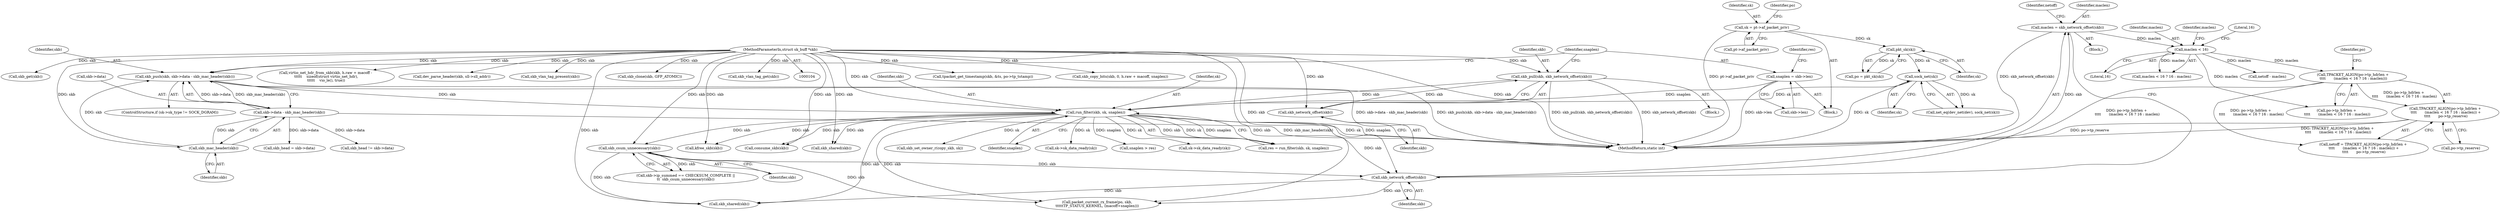 digraph "0_linux_edbd58be15a957f6a760c4a514cd475217eb97fd@pointer" {
"1000298" [label="(Call,TPACKET_ALIGN(po->tp_hdrlen +\n \t\t\t\t       (maclen < 16 ? 16 : maclen)) +\n \t\t\t\t       po->tp_reserve)"];
"1000299" [label="(Call,TPACKET_ALIGN(po->tp_hdrlen +\n \t\t\t\t       (maclen < 16 ? 16 : maclen)))"];
"1000305" [label="(Call,maclen < 16)"];
"1000292" [label="(Call,maclen = skb_network_offset(skb))"];
"1000294" [label="(Call,skb_network_offset(skb))"];
"1000256" [label="(Call,skb_csum_unnecessary(skb))"];
"1000225" [label="(Call,run_filter(skb, sk, snaplen))"];
"1000198" [label="(Call,skb_push(skb, skb->data - skb_mac_header(skb)))"];
"1000204" [label="(Call,skb_mac_header(skb))"];
"1000105" [label="(MethodParameterIn,struct sk_buff *skb)"];
"1000200" [label="(Call,skb->data - skb_mac_header(skb))"];
"1000214" [label="(Call,skb_pull(skb, skb_network_offset(skb)))"];
"1000216" [label="(Call,skb_network_offset(skb))"];
"1000184" [label="(Call,sock_net(sk))"];
"1000177" [label="(Call,pkt_sk(sk))"];
"1000170" [label="(Call,sk = pt->af_packet_priv)"];
"1000218" [label="(Call,snaplen = skb->len)"];
"1000572" [label="(Call,tpacket_get_timestamp(skb, &ts, po->tp_tstamp))"];
"1000292" [label="(Call,maclen = skb_network_offset(skb))"];
"1000307" [label="(Literal,16)"];
"1000250" [label="(Call,skb->ip_summed == CHECKSUM_COMPLETE ||\n\t\t  skb_csum_unnecessary(skb))"];
"1000198" [label="(Call,skb_push(skb, skb->data - skb_mac_header(skb)))"];
"1000559" [label="(Call,skb_copy_bits(skb, 0, h.raw + macoff, snaplen))"];
"1000175" [label="(Call,po = pkt_sk(sk))"];
"1000224" [label="(Identifier,res)"];
"1000374" [label="(Call,skb_head = skb->data)"];
"1001017" [label="(Call,sk->sk_data_ready(sk))"];
"1000220" [label="(Call,skb->len)"];
"1000969" [label="(Call,skb_head != skb->data)"];
"1000311" [label="(Identifier,po)"];
"1000257" [label="(Identifier,skb)"];
"1000177" [label="(Call,pkt_sk(sk))"];
"1000294" [label="(Call,skb_network_offset(skb))"];
"1000297" [label="(Identifier,netoff)"];
"1000256" [label="(Call,skb_csum_unnecessary(skb))"];
"1000360" [label="(Call,skb_shared(skb))"];
"1000223" [label="(Call,res = run_filter(skb, sk, snaplen))"];
"1000372" [label="(Call,skb_get(skb))"];
"1000215" [label="(Identifier,skb)"];
"1000381" [label="(Call,skb_set_owner_r(copy_skb, sk))"];
"1000205" [label="(Identifier,skb)"];
"1000225" [label="(Call,run_filter(skb, sk, snaplen))"];
"1000295" [label="(Identifier,skb)"];
"1000204" [label="(Call,skb_mac_header(skb))"];
"1000213" [label="(Block,)"];
"1000323" [label="(Call,netoff - maclen)"];
"1000109" [label="(Block,)"];
"1000171" [label="(Identifier,sk)"];
"1000305" [label="(Call,maclen < 16)"];
"1001022" [label="(MethodReturn,static int)"];
"1000184" [label="(Call,sock_net(sk))"];
"1000219" [label="(Identifier,snaplen)"];
"1000468" [label="(Call,packet_current_rx_frame(po, skb,\n\t\t\t\t\tTP_STATUS_KERNEL, (macoff+snaplen)))"];
"1000538" [label="(Call,virtio_net_hdr_from_skb(skb, h.raw + macoff -\n \t\t\t\t\t    sizeof(struct virtio_net_hdr),\n \t\t\t\t\t    vio_le(), true))"];
"1000290" [label="(Block,)"];
"1000309" [label="(Identifier,maclen)"];
"1000214" [label="(Call,skb_pull(skb, skb_network_offset(skb)))"];
"1000308" [label="(Literal,16)"];
"1000216" [label="(Call,skb_network_offset(skb))"];
"1000298" [label="(Call,TPACKET_ALIGN(po->tp_hdrlen +\n \t\t\t\t       (maclen < 16 ? 16 : maclen)) +\n \t\t\t\t       po->tp_reserve)"];
"1000200" [label="(Call,skb->data - skb_mac_header(skb))"];
"1000299" [label="(Call,TPACKET_ALIGN(po->tp_hdrlen +\n \t\t\t\t       (maclen < 16 ? 16 : maclen)))"];
"1000300" [label="(Call,po->tp_hdrlen +\n \t\t\t\t       (maclen < 16 ? 16 : maclen))"];
"1000853" [label="(Call,dev_parse_header(skb, sll->sll_addr))"];
"1000217" [label="(Identifier,skb)"];
"1000178" [label="(Identifier,sk)"];
"1000699" [label="(Call,skb_vlan_tag_present(skb))"];
"1000293" [label="(Identifier,maclen)"];
"1000991" [label="(Call,consume_skb(skb))"];
"1000304" [label="(Call,maclen < 16 ? 16 : maclen)"];
"1000228" [label="(Identifier,snaplen)"];
"1000957" [label="(Call,sk->sk_data_ready(sk))"];
"1000201" [label="(Call,skb->data)"];
"1000226" [label="(Identifier,skb)"];
"1000306" [label="(Identifier,maclen)"];
"1000365" [label="(Call,skb_clone(skb, GFP_ATOMIC))"];
"1000176" [label="(Identifier,po)"];
"1000192" [label="(ControlStructure,if (sk->sk_type != SOCK_DGRAM))"];
"1000170" [label="(Call,sk = pt->af_packet_priv)"];
"1000974" [label="(Call,skb_shared(skb))"];
"1000218" [label="(Call,snaplen = skb->len)"];
"1000994" [label="(Call,kfree_skb(skb))"];
"1000105" [label="(MethodParameterIn,struct sk_buff *skb)"];
"1000708" [label="(Call,skb_vlan_tag_get(skb))"];
"1000172" [label="(Call,pt->af_packet_priv)"];
"1000185" [label="(Identifier,sk)"];
"1000262" [label="(Call,snaplen > res)"];
"1000199" [label="(Identifier,skb)"];
"1000310" [label="(Call,po->tp_reserve)"];
"1000181" [label="(Call,net_eq(dev_net(dev), sock_net(sk)))"];
"1000227" [label="(Identifier,sk)"];
"1000296" [label="(Call,netoff = TPACKET_ALIGN(po->tp_hdrlen +\n \t\t\t\t       (maclen < 16 ? 16 : maclen)) +\n \t\t\t\t       po->tp_reserve)"];
"1000298" -> "1000296"  [label="AST: "];
"1000298" -> "1000310"  [label="CFG: "];
"1000299" -> "1000298"  [label="AST: "];
"1000310" -> "1000298"  [label="AST: "];
"1000296" -> "1000298"  [label="CFG: "];
"1000298" -> "1001022"  [label="DDG: po->tp_reserve"];
"1000298" -> "1001022"  [label="DDG: TPACKET_ALIGN(po->tp_hdrlen +\n \t\t\t\t       (maclen < 16 ? 16 : maclen))"];
"1000299" -> "1000298"  [label="DDG: po->tp_hdrlen +\n \t\t\t\t       (maclen < 16 ? 16 : maclen)"];
"1000299" -> "1000300"  [label="CFG: "];
"1000300" -> "1000299"  [label="AST: "];
"1000311" -> "1000299"  [label="CFG: "];
"1000299" -> "1001022"  [label="DDG: po->tp_hdrlen +\n \t\t\t\t       (maclen < 16 ? 16 : maclen)"];
"1000299" -> "1000296"  [label="DDG: po->tp_hdrlen +\n \t\t\t\t       (maclen < 16 ? 16 : maclen)"];
"1000305" -> "1000299"  [label="DDG: maclen"];
"1000305" -> "1000304"  [label="AST: "];
"1000305" -> "1000307"  [label="CFG: "];
"1000306" -> "1000305"  [label="AST: "];
"1000307" -> "1000305"  [label="AST: "];
"1000308" -> "1000305"  [label="CFG: "];
"1000309" -> "1000305"  [label="CFG: "];
"1000305" -> "1000300"  [label="DDG: maclen"];
"1000292" -> "1000305"  [label="DDG: maclen"];
"1000305" -> "1000304"  [label="DDG: maclen"];
"1000305" -> "1000323"  [label="DDG: maclen"];
"1000292" -> "1000290"  [label="AST: "];
"1000292" -> "1000294"  [label="CFG: "];
"1000293" -> "1000292"  [label="AST: "];
"1000294" -> "1000292"  [label="AST: "];
"1000297" -> "1000292"  [label="CFG: "];
"1000292" -> "1001022"  [label="DDG: skb_network_offset(skb)"];
"1000294" -> "1000292"  [label="DDG: skb"];
"1000294" -> "1000295"  [label="CFG: "];
"1000295" -> "1000294"  [label="AST: "];
"1000256" -> "1000294"  [label="DDG: skb"];
"1000225" -> "1000294"  [label="DDG: skb"];
"1000105" -> "1000294"  [label="DDG: skb"];
"1000294" -> "1000360"  [label="DDG: skb"];
"1000294" -> "1000468"  [label="DDG: skb"];
"1000256" -> "1000250"  [label="AST: "];
"1000256" -> "1000257"  [label="CFG: "];
"1000257" -> "1000256"  [label="AST: "];
"1000250" -> "1000256"  [label="CFG: "];
"1000256" -> "1000250"  [label="DDG: skb"];
"1000225" -> "1000256"  [label="DDG: skb"];
"1000105" -> "1000256"  [label="DDG: skb"];
"1000256" -> "1000360"  [label="DDG: skb"];
"1000256" -> "1000468"  [label="DDG: skb"];
"1000225" -> "1000223"  [label="AST: "];
"1000225" -> "1000228"  [label="CFG: "];
"1000226" -> "1000225"  [label="AST: "];
"1000227" -> "1000225"  [label="AST: "];
"1000228" -> "1000225"  [label="AST: "];
"1000223" -> "1000225"  [label="CFG: "];
"1000225" -> "1001022"  [label="DDG: sk"];
"1000225" -> "1001022"  [label="DDG: snaplen"];
"1000225" -> "1000223"  [label="DDG: skb"];
"1000225" -> "1000223"  [label="DDG: sk"];
"1000225" -> "1000223"  [label="DDG: snaplen"];
"1000198" -> "1000225"  [label="DDG: skb"];
"1000214" -> "1000225"  [label="DDG: skb"];
"1000105" -> "1000225"  [label="DDG: skb"];
"1000184" -> "1000225"  [label="DDG: sk"];
"1000218" -> "1000225"  [label="DDG: snaplen"];
"1000225" -> "1000262"  [label="DDG: snaplen"];
"1000225" -> "1000360"  [label="DDG: skb"];
"1000225" -> "1000381"  [label="DDG: sk"];
"1000225" -> "1000468"  [label="DDG: skb"];
"1000225" -> "1000957"  [label="DDG: sk"];
"1000225" -> "1000974"  [label="DDG: skb"];
"1000225" -> "1000991"  [label="DDG: skb"];
"1000225" -> "1000994"  [label="DDG: skb"];
"1000225" -> "1001017"  [label="DDG: sk"];
"1000198" -> "1000192"  [label="AST: "];
"1000198" -> "1000200"  [label="CFG: "];
"1000199" -> "1000198"  [label="AST: "];
"1000200" -> "1000198"  [label="AST: "];
"1000219" -> "1000198"  [label="CFG: "];
"1000198" -> "1001022"  [label="DDG: skb->data - skb_mac_header(skb)"];
"1000198" -> "1001022"  [label="DDG: skb_push(skb, skb->data - skb_mac_header(skb))"];
"1000204" -> "1000198"  [label="DDG: skb"];
"1000105" -> "1000198"  [label="DDG: skb"];
"1000200" -> "1000198"  [label="DDG: skb->data"];
"1000200" -> "1000198"  [label="DDG: skb_mac_header(skb)"];
"1000204" -> "1000200"  [label="AST: "];
"1000204" -> "1000205"  [label="CFG: "];
"1000205" -> "1000204"  [label="AST: "];
"1000200" -> "1000204"  [label="CFG: "];
"1000204" -> "1000200"  [label="DDG: skb"];
"1000105" -> "1000204"  [label="DDG: skb"];
"1000105" -> "1000104"  [label="AST: "];
"1000105" -> "1001022"  [label="DDG: skb"];
"1000105" -> "1000214"  [label="DDG: skb"];
"1000105" -> "1000216"  [label="DDG: skb"];
"1000105" -> "1000360"  [label="DDG: skb"];
"1000105" -> "1000365"  [label="DDG: skb"];
"1000105" -> "1000372"  [label="DDG: skb"];
"1000105" -> "1000468"  [label="DDG: skb"];
"1000105" -> "1000538"  [label="DDG: skb"];
"1000105" -> "1000559"  [label="DDG: skb"];
"1000105" -> "1000572"  [label="DDG: skb"];
"1000105" -> "1000699"  [label="DDG: skb"];
"1000105" -> "1000708"  [label="DDG: skb"];
"1000105" -> "1000853"  [label="DDG: skb"];
"1000105" -> "1000974"  [label="DDG: skb"];
"1000105" -> "1000991"  [label="DDG: skb"];
"1000105" -> "1000994"  [label="DDG: skb"];
"1000201" -> "1000200"  [label="AST: "];
"1000200" -> "1001022"  [label="DDG: skb_mac_header(skb)"];
"1000200" -> "1000374"  [label="DDG: skb->data"];
"1000200" -> "1000969"  [label="DDG: skb->data"];
"1000214" -> "1000213"  [label="AST: "];
"1000214" -> "1000216"  [label="CFG: "];
"1000215" -> "1000214"  [label="AST: "];
"1000216" -> "1000214"  [label="AST: "];
"1000219" -> "1000214"  [label="CFG: "];
"1000214" -> "1001022"  [label="DDG: skb_network_offset(skb)"];
"1000214" -> "1001022"  [label="DDG: skb_pull(skb, skb_network_offset(skb))"];
"1000216" -> "1000214"  [label="DDG: skb"];
"1000216" -> "1000217"  [label="CFG: "];
"1000217" -> "1000216"  [label="AST: "];
"1000184" -> "1000181"  [label="AST: "];
"1000184" -> "1000185"  [label="CFG: "];
"1000185" -> "1000184"  [label="AST: "];
"1000181" -> "1000184"  [label="CFG: "];
"1000184" -> "1001022"  [label="DDG: sk"];
"1000184" -> "1000181"  [label="DDG: sk"];
"1000177" -> "1000184"  [label="DDG: sk"];
"1000177" -> "1000175"  [label="AST: "];
"1000177" -> "1000178"  [label="CFG: "];
"1000178" -> "1000177"  [label="AST: "];
"1000175" -> "1000177"  [label="CFG: "];
"1000177" -> "1000175"  [label="DDG: sk"];
"1000170" -> "1000177"  [label="DDG: sk"];
"1000170" -> "1000109"  [label="AST: "];
"1000170" -> "1000172"  [label="CFG: "];
"1000171" -> "1000170"  [label="AST: "];
"1000172" -> "1000170"  [label="AST: "];
"1000176" -> "1000170"  [label="CFG: "];
"1000170" -> "1001022"  [label="DDG: pt->af_packet_priv"];
"1000218" -> "1000109"  [label="AST: "];
"1000218" -> "1000220"  [label="CFG: "];
"1000219" -> "1000218"  [label="AST: "];
"1000220" -> "1000218"  [label="AST: "];
"1000224" -> "1000218"  [label="CFG: "];
"1000218" -> "1001022"  [label="DDG: skb->len"];
}
